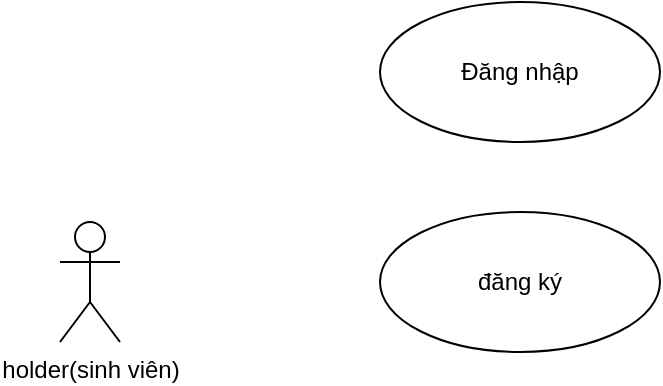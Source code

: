 <mxfile version="21.3.8" type="github">
  <diagram name="Page-1" id="wo_LWf13mEeeHLD1T58r">
    <mxGraphModel dx="901" dy="518" grid="1" gridSize="10" guides="1" tooltips="1" connect="1" arrows="1" fold="1" page="1" pageScale="1" pageWidth="827" pageHeight="1169" math="0" shadow="0">
      <root>
        <mxCell id="0" />
        <mxCell id="1" parent="0" />
        <mxCell id="7pYUuUTVSUhhxFIqMtHC-1" value="holder(sinh viên)" style="shape=umlActor;verticalLabelPosition=bottom;verticalAlign=top;html=1;" vertex="1" parent="1">
          <mxGeometry x="90" y="420" width="30" height="60" as="geometry" />
        </mxCell>
        <mxCell id="7pYUuUTVSUhhxFIqMtHC-2" value="Đăng nhập" style="ellipse;whiteSpace=wrap;html=1;" vertex="1" parent="1">
          <mxGeometry x="250" y="310" width="140" height="70" as="geometry" />
        </mxCell>
        <mxCell id="7pYUuUTVSUhhxFIqMtHC-3" value="đăng ký" style="ellipse;whiteSpace=wrap;html=1;" vertex="1" parent="1">
          <mxGeometry x="250" y="415" width="140" height="70" as="geometry" />
        </mxCell>
      </root>
    </mxGraphModel>
  </diagram>
</mxfile>
